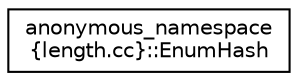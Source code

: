 digraph "Graphical Class Hierarchy"
{
 // LATEX_PDF_SIZE
  edge [fontname="Helvetica",fontsize="10",labelfontname="Helvetica",labelfontsize="10"];
  node [fontname="Helvetica",fontsize="10",shape=record];
  rankdir="LR";
  Node0 [label="anonymous_namespace\l\{length.cc\}::EnumHash",height=0.2,width=0.4,color="black", fillcolor="white", style="filled",URL="$classanonymous__namespace_02length_8cc_03_1_1_enum_hash.html",tooltip="Functor for hashing Length::Unit values."];
}

